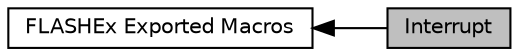 digraph "Interrupt"
{
  edge [fontname="Helvetica",fontsize="10",labelfontname="Helvetica",labelfontsize="10"];
  node [fontname="Helvetica",fontsize="10",shape=box];
  rankdir=LR;
  Node1 [label="Interrupt",height=0.2,width=0.4,color="black", fillcolor="grey75", style="filled", fontcolor="black",tooltip="macros to handle FLASH interrupts"];
  Node2 [label="FLASHEx Exported Macros",height=0.2,width=0.4,color="black", fillcolor="white", style="filled",URL="$group___f_l_a_s_h_ex___exported___macros.html",tooltip=" "];
  Node2->Node1 [shape=plaintext, dir="back", style="solid"];
}
